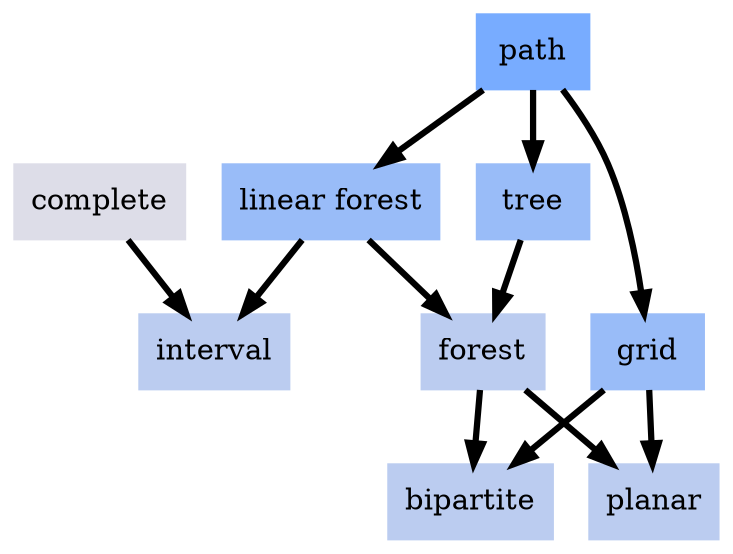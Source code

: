digraph local_ryPlqz {
	node [color=lightblue2 style=filled]
	margin=0.04 size="6,6"
	"n_cLHJkW" [label="bipartite" URL="/parameters/html/cLHJkW" color="#bbccf0" shape=box]
	"n_ryPlqz" [label="path" URL="/parameters/html/ryPlqz" color="#78acff" shape=box]
	"n_JngPPm" [label="forest" URL="/parameters/html/JngPPm" color="#bbccf0" shape=box]
	"n_lfYXuK" [label="grid" URL="/parameters/html/lfYXuK" color="#99bcf8" shape=box]
	"n_EhdXNA" [label="complete" URL="/parameters/html/EhdXNA" color="#dddde8" shape=box]
	"n_skQuFN" [label="linear forest" URL="/parameters/html/skQuFN" color="#99bcf8" shape=box]
	"n_p5skoj" [label="interval" URL="/parameters/html/p5skoj" color="#bbccf0" shape=box]
	"n_loZ5LD" [label="planar" URL="/parameters/html/loZ5LD" color="#bbccf0" shape=box]
	"n_rJyICu" [label="tree" URL="/parameters/html/rJyICu" color="#99bcf8" shape=box]
	"n_JngPPm" -> "n_cLHJkW" [label="" decorate=true lblstyle="above, sloped" weight="100" penwidth="3.0"]
	"n_ryPlqz" -> "n_lfYXuK" [label="" decorate=true lblstyle="above, sloped" weight="100" penwidth="3.0"]
	"n_ryPlqz" -> "n_skQuFN" [label="" decorate=true lblstyle="above, sloped" weight="100" penwidth="3.0"]
	"n_EhdXNA" -> "n_p5skoj" [label="" decorate=true lblstyle="above, sloped" weight="100" penwidth="3.0"]
	"n_skQuFN" -> "n_JngPPm" [label="" decorate=true lblstyle="above, sloped" weight="100" penwidth="3.0"]
	"n_skQuFN" -> "n_p5skoj" [label="" decorate=true lblstyle="above, sloped" weight="100" penwidth="3.0"]
	"n_lfYXuK" -> "n_loZ5LD" [label="" decorate=true lblstyle="above, sloped" weight="100" penwidth="3.0"]
	"n_rJyICu" -> "n_JngPPm" [label="" decorate=true lblstyle="above, sloped" weight="100" penwidth="3.0"]
	"n_lfYXuK" -> "n_cLHJkW" [label="" decorate=true lblstyle="above, sloped" weight="100" penwidth="3.0"]
	"n_JngPPm" -> "n_loZ5LD" [label="" decorate=true lblstyle="above, sloped" weight="100" penwidth="3.0"]
	"n_ryPlqz" -> "n_rJyICu" [label="" decorate=true lblstyle="above, sloped" weight="100" penwidth="3.0"]
}
